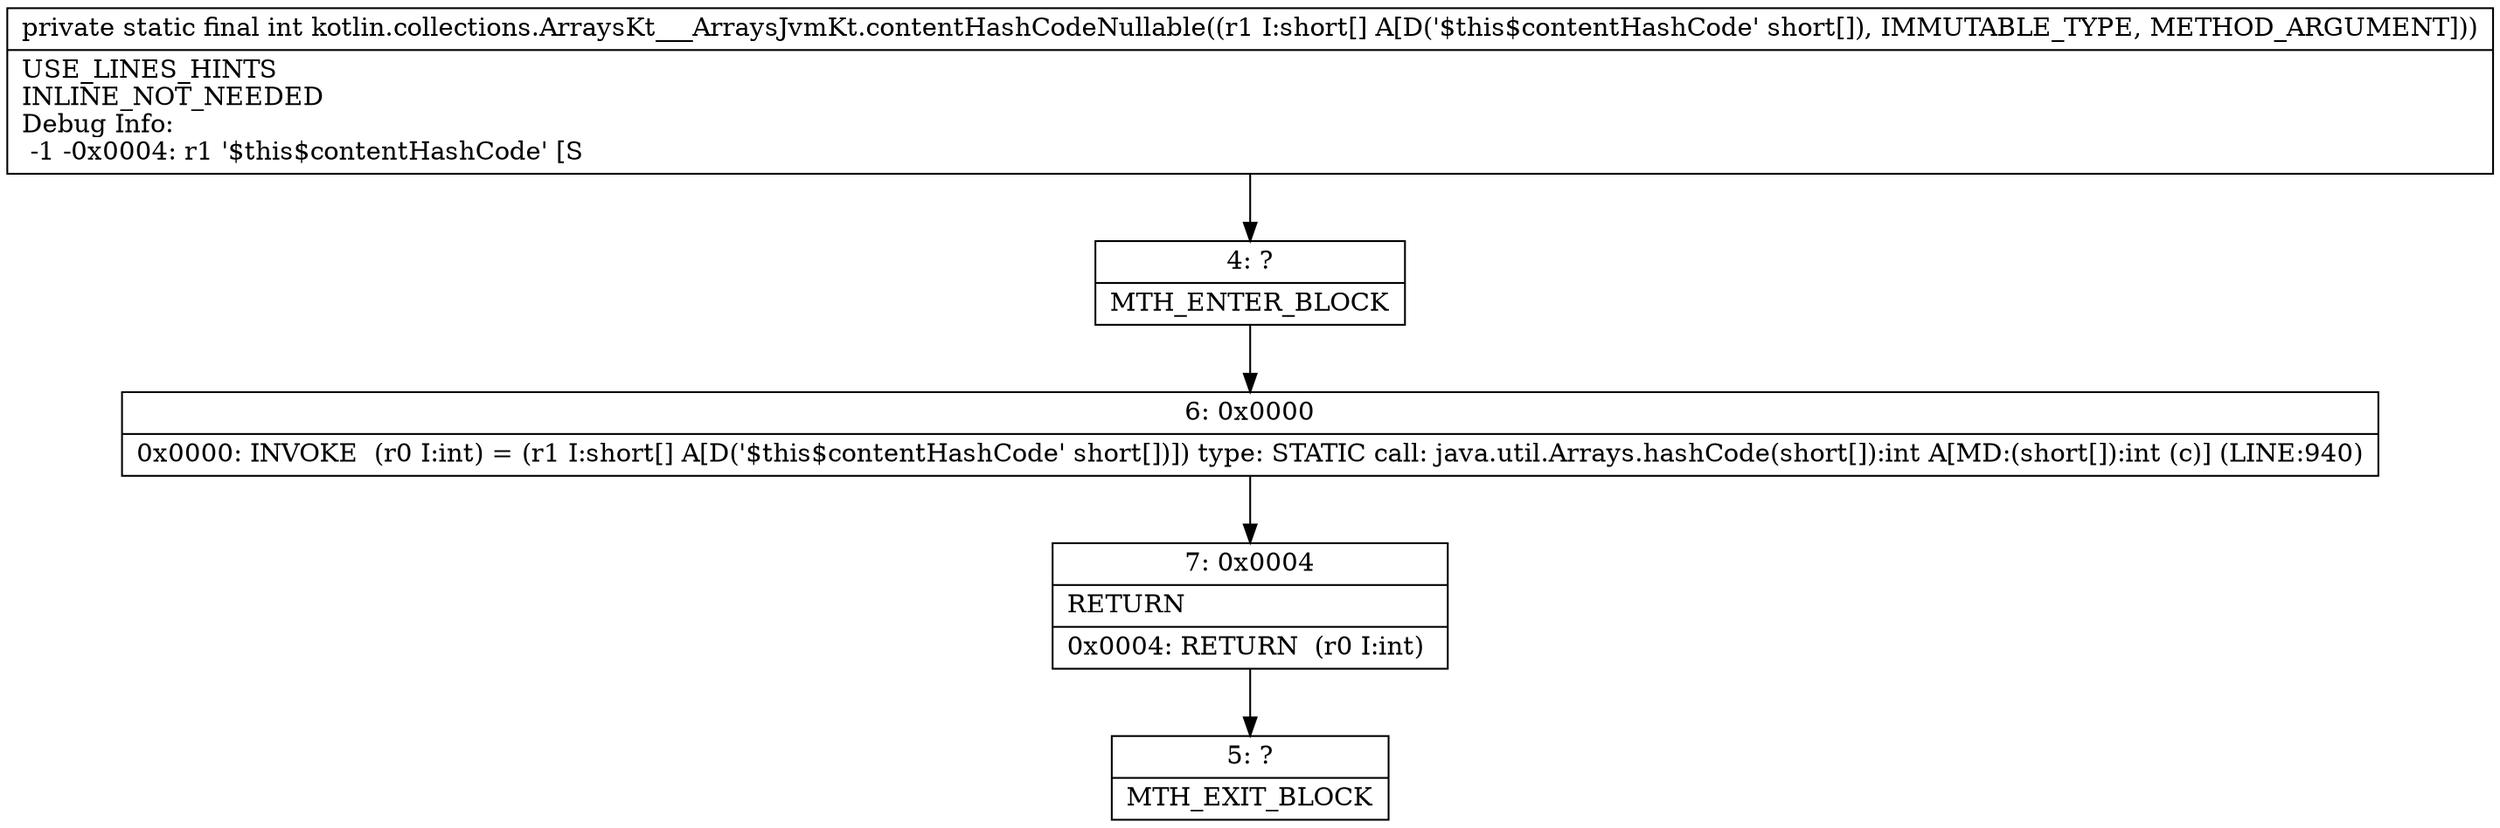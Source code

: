 digraph "CFG forkotlin.collections.ArraysKt___ArraysJvmKt.contentHashCodeNullable([S)I" {
Node_4 [shape=record,label="{4\:\ ?|MTH_ENTER_BLOCK\l}"];
Node_6 [shape=record,label="{6\:\ 0x0000|0x0000: INVOKE  (r0 I:int) = (r1 I:short[] A[D('$this$contentHashCode' short[])]) type: STATIC call: java.util.Arrays.hashCode(short[]):int A[MD:(short[]):int (c)] (LINE:940)\l}"];
Node_7 [shape=record,label="{7\:\ 0x0004|RETURN\l|0x0004: RETURN  (r0 I:int) \l}"];
Node_5 [shape=record,label="{5\:\ ?|MTH_EXIT_BLOCK\l}"];
MethodNode[shape=record,label="{private static final int kotlin.collections.ArraysKt___ArraysJvmKt.contentHashCodeNullable((r1 I:short[] A[D('$this$contentHashCode' short[]), IMMUTABLE_TYPE, METHOD_ARGUMENT]))  | USE_LINES_HINTS\lINLINE_NOT_NEEDED\lDebug Info:\l  \-1 \-0x0004: r1 '$this$contentHashCode' [S\l}"];
MethodNode -> Node_4;Node_4 -> Node_6;
Node_6 -> Node_7;
Node_7 -> Node_5;
}

